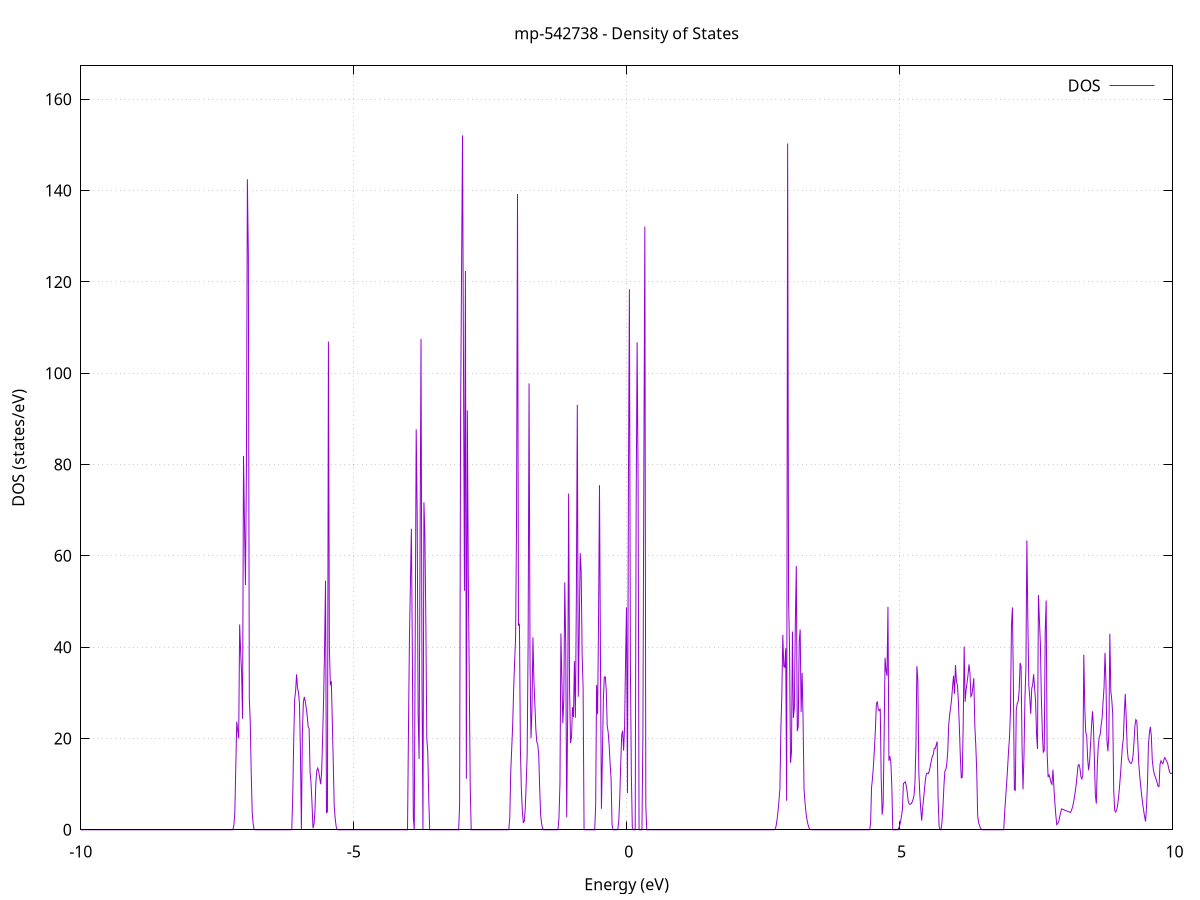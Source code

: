 set title 'mp-542738 - Density of States'
set xlabel 'Energy (eV)'
set ylabel 'DOS (states/eV)'
set grid
set xrange [-10:10]
set yrange [0:167.322]
set xzeroaxis lt -1
set terminal png size 800,600
set output 'mp-542738_dos_gnuplot.png'
plot '-' using 1:2 with lines title 'DOS'
-21.104900 0.000000
-21.087200 0.000000
-21.069500 0.000000
-21.051800 0.000000
-21.034200 0.000000
-21.016500 0.000000
-20.998800 0.000000
-20.981100 0.000000
-20.963500 0.000000
-20.945800 0.000000
-20.928100 0.000000
-20.910500 0.000000
-20.892800 0.000000
-20.875100 0.000000
-20.857400 0.000000
-20.839800 0.000000
-20.822100 0.000000
-20.804400 0.000000
-20.786700 0.000000
-20.769100 0.000000
-20.751400 0.000000
-20.733700 0.000000
-20.716000 0.000000
-20.698400 0.000000
-20.680700 0.000000
-20.663000 0.000000
-20.645300 0.000000
-20.627700 0.000000
-20.610000 0.000000
-20.592300 0.000000
-20.574700 0.000000
-20.557000 0.000000
-20.539300 0.000000
-20.521600 0.000000
-20.504000 0.000000
-20.486300 0.000000
-20.468600 0.000000
-20.450900 0.000000
-20.433300 0.000000
-20.415600 0.000000
-20.397900 0.000000
-20.380200 0.000000
-20.362600 0.000000
-20.344900 0.000000
-20.327200 0.000000
-20.309500 0.000000
-20.291900 0.000000
-20.274200 0.000000
-20.256500 0.000000
-20.238900 0.000000
-20.221200 0.000000
-20.203500 0.000000
-20.185800 0.000000
-20.168200 0.000000
-20.150500 0.000000
-20.132800 0.000000
-20.115100 0.000000
-20.097500 0.000000
-20.079800 0.000000
-20.062100 0.000000
-20.044400 0.000000
-20.026800 0.000000
-20.009100 0.000000
-19.991400 0.000000
-19.973700 0.000000
-19.956100 0.000000
-19.938400 0.000000
-19.920700 0.000000
-19.903100 0.000000
-19.885400 0.000000
-19.867700 0.000000
-19.850000 0.000000
-19.832400 0.000000
-19.814700 0.000000
-19.797000 0.000000
-19.779300 0.000000
-19.761700 0.000000
-19.744000 0.000000
-19.726300 0.000000
-19.708600 0.000000
-19.691000 0.000000
-19.673300 0.000000
-19.655600 0.000000
-19.637900 0.000000
-19.620300 0.000000
-19.602600 0.000000
-19.584900 0.000000
-19.567200 0.000000
-19.549600 0.000000
-19.531900 0.000000
-19.514200 0.000000
-19.496600 1.220700
-19.478900 98.846300
-19.461200 0.000000
-19.443500 235.333400
-19.425900 0.000000
-19.408200 0.000000
-19.390500 0.000000
-19.372800 0.000000
-19.355200 0.000000
-19.337500 0.000000
-19.319800 0.000000
-19.302100 0.000000
-19.284500 0.000000
-19.266800 0.000000
-19.249100 0.000000
-19.231400 0.000000
-19.213800 0.000000
-19.196100 0.000000
-19.178400 0.000000
-19.160800 0.000000
-19.143100 0.000000
-19.125400 0.000000
-19.107700 0.000000
-19.090100 0.000000
-19.072400 0.000000
-19.054700 0.000000
-19.037000 0.000000
-19.019400 0.000000
-19.001700 0.000000
-18.984000 0.000000
-18.966300 0.000000
-18.948700 0.000000
-18.931000 0.000000
-18.913300 0.000000
-18.895600 0.000000
-18.878000 0.000000
-18.860300 0.000000
-18.842600 0.000000
-18.825000 0.000000
-18.807300 0.000000
-18.789600 0.000000
-18.771900 0.000000
-18.754300 0.000000
-18.736600 0.000000
-18.718900 0.000000
-18.701200 0.000000
-18.683600 0.000000
-18.665900 0.000000
-18.648200 0.000000
-18.630500 0.000000
-18.612900 0.000000
-18.595200 0.000000
-18.577500 0.000000
-18.559800 0.000000
-18.542200 0.000000
-18.524500 0.000000
-18.506800 0.000000
-18.489200 0.000000
-18.471500 0.000000
-18.453800 0.000000
-18.436100 0.000000
-18.418500 0.000000
-18.400800 0.000000
-18.383100 0.000000
-18.365400 0.000000
-18.347800 0.000000
-18.330100 0.000000
-18.312400 0.000000
-18.294700 0.000000
-18.277100 0.000000
-18.259400 0.000000
-18.241700 0.000000
-18.224000 0.000000
-18.206400 0.000000
-18.188700 0.000000
-18.171000 0.000000
-18.153300 0.000000
-18.135700 0.000000
-18.118000 0.000000
-18.100300 0.000000
-18.082700 0.000000
-18.065000 0.000000
-18.047300 0.000000
-18.029600 0.000000
-18.012000 0.000000
-17.994300 0.000000
-17.976600 0.000000
-17.958900 0.000000
-17.941300 0.000000
-17.923600 0.000000
-17.905900 0.000000
-17.888200 0.000000
-17.870600 0.000000
-17.852900 0.000000
-17.835200 0.000000
-17.817500 0.000000
-17.799900 0.000000
-17.782200 0.000000
-17.764500 0.000000
-17.746900 0.000000
-17.729200 0.000000
-17.711500 0.000000
-17.693800 0.000000
-17.676200 0.000000
-17.658500 0.000000
-17.640800 0.000000
-17.623100 0.000000
-17.605500 0.000000
-17.587800 0.000000
-17.570100 0.000000
-17.552400 0.000000
-17.534800 0.000000
-17.517100 553.607400
-17.499400 309.672000
-17.481700 405.131600
-17.464100 0.000000
-17.446400 0.000000
-17.428700 0.000000
-17.411100 0.000000
-17.393400 0.000000
-17.375700 0.000000
-17.358000 0.000000
-17.340400 0.000000
-17.322700 0.000000
-17.305000 0.000000
-17.287300 0.000000
-17.269700 0.000000
-17.252000 0.000000
-17.234300 0.000000
-17.216600 0.000000
-17.199000 0.000000
-17.181300 0.000000
-17.163600 0.000000
-17.145900 0.000000
-17.128300 0.000000
-17.110600 0.000000
-17.092900 0.000000
-17.075300 0.000000
-17.057600 0.000000
-17.039900 0.000000
-17.022200 0.000000
-17.004600 0.000000
-16.986900 0.000000
-16.969200 0.000000
-16.951500 0.000000
-16.933900 0.000000
-16.916200 0.000000
-16.898500 0.000000
-16.880800 0.000000
-16.863200 0.000000
-16.845500 0.000000
-16.827800 0.000000
-16.810100 0.000000
-16.792500 0.000000
-16.774800 0.000000
-16.757100 0.000000
-16.739500 0.000000
-16.721800 0.000000
-16.704100 0.000000
-16.686400 0.000000
-16.668800 0.000000
-16.651100 0.000000
-16.633400 0.000000
-16.615700 0.000000
-16.598100 0.000000
-16.580400 0.000000
-16.562700 0.000000
-16.545000 0.000000
-16.527400 0.000000
-16.509700 0.000000
-16.492000 0.000000
-16.474300 0.000000
-16.456700 0.000000
-16.439000 0.000000
-16.421300 0.000000
-16.403600 0.000000
-16.386000 0.000000
-16.368300 0.000000
-16.350600 0.000000
-16.333000 0.000000
-16.315300 0.000000
-16.297600 0.000000
-16.279900 0.000000
-16.262300 0.000000
-16.244600 0.000000
-16.226900 0.000000
-16.209200 0.000000
-16.191600 0.000000
-16.173900 0.000000
-16.156200 0.000000
-16.138500 0.000000
-16.120900 0.000000
-16.103200 0.000000
-16.085500 0.000000
-16.067800 0.000000
-16.050200 0.000000
-16.032500 0.000000
-16.014800 0.000000
-15.997200 0.000000
-15.979500 0.000000
-15.961800 0.000000
-15.944100 0.000000
-15.926500 0.000000
-15.908800 0.000000
-15.891100 0.000000
-15.873400 0.000000
-15.855800 0.000000
-15.838100 0.000000
-15.820400 0.000000
-15.802700 0.000000
-15.785100 0.000000
-15.767400 0.000000
-15.749700 0.000000
-15.732000 0.000000
-15.714400 0.000000
-15.696700 0.000000
-15.679000 0.000000
-15.661400 0.000000
-15.643700 0.000000
-15.626000 0.000000
-15.608300 0.000000
-15.590700 0.000000
-15.573000 0.000000
-15.555300 0.000000
-15.537600 0.000000
-15.520000 0.000000
-15.502300 0.000000
-15.484600 0.000000
-15.466900 0.000000
-15.449300 0.000000
-15.431600 0.000000
-15.413900 0.000000
-15.396200 0.000000
-15.378600 0.000000
-15.360900 0.000000
-15.343200 0.000000
-15.325600 0.000000
-15.307900 0.000000
-15.290200 0.000000
-15.272500 0.000000
-15.254900 0.000000
-15.237200 0.000000
-15.219500 0.000000
-15.201800 0.000000
-15.184200 0.000000
-15.166500 0.000000
-15.148800 0.000000
-15.131100 0.000000
-15.113500 0.000000
-15.095800 0.000000
-15.078100 0.000000
-15.060400 0.000000
-15.042800 0.000000
-15.025100 0.000000
-15.007400 0.000000
-14.989700 0.000000
-14.972100 0.000000
-14.954400 0.000000
-14.936700 0.000000
-14.919100 0.000000
-14.901400 0.000000
-14.883700 0.000000
-14.866000 0.000000
-14.848400 0.000000
-14.830700 0.000000
-14.813000 0.000000
-14.795300 0.000000
-14.777700 0.000000
-14.760000 53.977500
-14.742300 120.367500
-14.724600 217.012500
-14.707000 0.000000
-14.689300 0.000000
-14.671600 0.000000
-14.653900 0.000000
-14.636300 0.000000
-14.618600 0.000000
-14.600900 0.000000
-14.583300 0.000000
-14.565600 0.000000
-14.547900 0.000000
-14.530200 0.000000
-14.512600 0.000000
-14.494900 0.000000
-14.477200 0.000000
-14.459500 0.000000
-14.441900 0.000000
-14.424200 0.000000
-14.406500 0.000000
-14.388800 0.000000
-14.371200 0.000000
-14.353500 0.000000
-14.335800 0.000000
-14.318100 0.000000
-14.300500 0.000000
-14.282800 0.000000
-14.265100 0.000000
-14.247500 0.000000
-14.229800 0.000000
-14.212100 0.000000
-14.194400 0.000000
-14.176800 0.000000
-14.159100 0.000000
-14.141400 0.000000
-14.123700 0.000000
-14.106100 0.000000
-14.088400 0.000000
-14.070700 0.000000
-14.053000 0.000000
-14.035400 0.000000
-14.017700 0.000000
-14.000000 0.000000
-13.982300 0.000000
-13.964700 0.000000
-13.947000 0.000000
-13.929300 0.000000
-13.911700 0.000000
-13.894000 0.000000
-13.876300 0.000000
-13.858600 0.000000
-13.841000 0.000000
-13.823300 0.000000
-13.805600 91.597300
-13.787900 147.670400
-13.770300 30.937300
-13.752600 0.000000
-13.734900 0.000000
-13.717200 0.000000
-13.699600 0.000000
-13.681900 0.000000
-13.664200 0.000000
-13.646500 0.000000
-13.628900 0.000000
-13.611200 0.000000
-13.593500 0.000000
-13.575900 0.000000
-13.558200 0.000000
-13.540500 0.000000
-13.522800 0.000000
-13.505200 0.000000
-13.487500 0.000000
-13.469800 0.000000
-13.452100 0.000000
-13.434500 0.000000
-13.416800 0.000000
-13.399100 0.000000
-13.381400 0.000000
-13.363800 0.000000
-13.346100 0.000000
-13.328400 0.000000
-13.310700 0.000000
-13.293100 0.000000
-13.275400 0.000000
-13.257700 0.000000
-13.240000 0.000000
-13.222400 0.000000
-13.204700 0.000000
-13.187000 0.000000
-13.169400 0.000000
-13.151700 0.000000
-13.134000 0.000000
-13.116300 0.000000
-13.098700 0.000000
-13.081000 0.000000
-13.063300 0.000000
-13.045600 0.000000
-13.028000 0.000000
-13.010300 0.000000
-12.992600 0.000000
-12.974900 0.000000
-12.957300 0.000000
-12.939600 0.000000
-12.921900 0.000000
-12.904200 0.000000
-12.886600 0.000000
-12.868900 0.000000
-12.851200 0.000000
-12.833600 0.000000
-12.815900 0.000000
-12.798200 0.000000
-12.780500 0.000000
-12.762900 0.000000
-12.745200 0.000000
-12.727500 0.000000
-12.709800 0.000000
-12.692200 0.000000
-12.674500 0.000000
-12.656800 0.000000
-12.639100 0.000000
-12.621500 0.000000
-12.603800 0.000000
-12.586100 0.000000
-12.568400 0.000000
-12.550800 0.000000
-12.533100 0.000000
-12.515400 0.000000
-12.497800 0.000000
-12.480100 0.000000
-12.462400 0.000000
-12.444700 0.000000
-12.427100 0.000000
-12.409400 0.000000
-12.391700 0.000000
-12.374000 0.000000
-12.356400 0.000000
-12.338700 0.000000
-12.321000 0.000000
-12.303300 0.000000
-12.285700 0.000000
-12.268000 0.000000
-12.250300 0.000000
-12.232600 0.000000
-12.215000 0.000000
-12.197300 0.000000
-12.179600 0.000000
-12.162000 0.000000
-12.144300 0.000000
-12.126600 0.000000
-12.108900 0.000000
-12.091300 0.000000
-12.073600 0.000000
-12.055900 0.000000
-12.038200 0.000000
-12.020600 0.000000
-12.002900 0.000000
-11.985200 0.000000
-11.967500 0.000000
-11.949900 0.000000
-11.932200 0.000000
-11.914500 0.000000
-11.896800 0.000000
-11.879200 0.000000
-11.861500 0.000000
-11.843800 0.000000
-11.826100 0.000000
-11.808500 0.000000
-11.790800 0.000000
-11.773100 0.000000
-11.755500 0.000000
-11.737800 0.000000
-11.720100 0.000000
-11.702400 0.000000
-11.684800 0.000000
-11.667100 0.000000
-11.649400 0.000000
-11.631700 0.000000
-11.614100 0.000000
-11.596400 0.000000
-11.578700 0.000000
-11.561000 0.000000
-11.543400 0.000000
-11.525700 0.000000
-11.508000 0.000000
-11.490300 0.000000
-11.472700 0.000000
-11.455000 0.000000
-11.437300 0.000000
-11.419700 0.000000
-11.402000 0.000000
-11.384300 0.000000
-11.366600 0.000000
-11.349000 0.000000
-11.331300 0.000000
-11.313600 0.000000
-11.295900 0.000000
-11.278300 0.000000
-11.260600 0.000000
-11.242900 0.000000
-11.225200 0.000000
-11.207600 0.000000
-11.189900 0.000000
-11.172200 0.000000
-11.154500 0.000000
-11.136900 0.000000
-11.119200 0.000000
-11.101500 0.000000
-11.083900 0.000000
-11.066200 0.000000
-11.048500 0.000000
-11.030800 0.000000
-11.013200 0.000000
-10.995500 0.000000
-10.977800 0.000000
-10.960100 0.000000
-10.942500 0.000000
-10.924800 0.000000
-10.907100 0.000000
-10.889400 0.000000
-10.871800 0.000000
-10.854100 0.000000
-10.836400 0.000000
-10.818700 0.000000
-10.801100 0.000000
-10.783400 0.000000
-10.765700 0.000000
-10.748100 0.000000
-10.730400 0.000000
-10.712700 0.000000
-10.695000 0.000000
-10.677400 0.000000
-10.659700 0.000000
-10.642000 0.000000
-10.624300 0.000000
-10.606700 0.000000
-10.589000 0.000000
-10.571300 0.000000
-10.553600 0.000000
-10.536000 0.000000
-10.518300 0.000000
-10.500600 0.000000
-10.482900 0.000000
-10.465300 0.000000
-10.447600 0.000000
-10.429900 0.000000
-10.412300 0.000000
-10.394600 0.000000
-10.376900 0.000000
-10.359200 0.000000
-10.341600 0.000000
-10.323900 0.000000
-10.306200 2.166300
-10.288500 28.654900
-10.270900 111.388900
-10.253200 134.723100
-10.235500 3.741900
-10.217800 34.759200
-10.200200 106.744100
-10.182500 132.540600
-10.164800 40.682200
-10.147100 0.000000
-10.129500 0.000000
-10.111800 0.000000
-10.094100 0.000000
-10.076400 0.000000
-10.058800 0.000000
-10.041100 0.000000
-10.023400 0.000000
-10.005800 0.000000
-9.988100 0.000000
-9.970400 0.000000
-9.952700 0.000000
-9.935100 0.000000
-9.917400 0.000000
-9.899700 0.000000
-9.882000 0.000000
-9.864400 0.000000
-9.846700 0.000000
-9.829000 0.000000
-9.811300 0.000000
-9.793700 0.000000
-9.776000 0.000000
-9.758300 0.000000
-9.740600 0.000000
-9.723000 0.000000
-9.705300 0.000000
-9.687600 0.000000
-9.670000 0.000000
-9.652300 0.000000
-9.634600 0.000000
-9.616900 0.000000
-9.599300 0.000000
-9.581600 0.000000
-9.563900 0.000000
-9.546200 0.000000
-9.528600 0.000000
-9.510900 0.000000
-9.493200 0.000000
-9.475500 0.000000
-9.457900 0.000000
-9.440200 0.000000
-9.422500 0.000000
-9.404800 0.000000
-9.387200 0.000000
-9.369500 0.000000
-9.351800 0.000000
-9.334200 0.000000
-9.316500 0.000000
-9.298800 0.000000
-9.281100 0.000000
-9.263500 0.000000
-9.245800 0.000000
-9.228100 0.000000
-9.210400 0.000000
-9.192800 0.000000
-9.175100 0.000000
-9.157400 0.000000
-9.139700 0.000000
-9.122100 0.000000
-9.104400 0.000000
-9.086700 0.000000
-9.069000 0.000000
-9.051400 0.000000
-9.033700 0.000000
-9.016000 0.000000
-8.998400 0.000000
-8.980700 0.000000
-8.963000 0.000000
-8.945300 0.000000
-8.927700 0.000000
-8.910000 0.000000
-8.892300 0.000000
-8.874600 0.000000
-8.857000 0.000000
-8.839300 0.000000
-8.821600 0.000000
-8.803900 0.000000
-8.786300 0.000000
-8.768600 0.000000
-8.750900 0.000000
-8.733200 0.000000
-8.715600 0.000000
-8.697900 0.000000
-8.680200 0.000000
-8.662500 0.000000
-8.644900 0.000000
-8.627200 0.000000
-8.609500 0.000000
-8.591900 0.000000
-8.574200 0.000000
-8.556500 0.000000
-8.538800 0.000000
-8.521200 0.000000
-8.503500 0.000000
-8.485800 0.000000
-8.468100 0.000000
-8.450500 0.000000
-8.432800 0.000000
-8.415100 0.000000
-8.397400 0.000000
-8.379800 0.000000
-8.362100 0.000000
-8.344400 0.000000
-8.326700 0.000000
-8.309100 0.000000
-8.291400 0.000000
-8.273700 0.000000
-8.256100 0.000000
-8.238400 0.000000
-8.220700 0.000000
-8.203000 0.000000
-8.185400 0.000000
-8.167700 0.000000
-8.150000 0.000000
-8.132300 0.000000
-8.114700 0.000000
-8.097000 0.000000
-8.079300 0.000000
-8.061600 0.000000
-8.044000 0.000000
-8.026300 0.000000
-8.008600 0.000000
-7.990900 0.000000
-7.973300 0.000000
-7.955600 0.000000
-7.937900 0.000000
-7.920300 0.000000
-7.902600 0.000000
-7.884900 0.000000
-7.867200 0.000000
-7.849600 0.000000
-7.831900 0.000000
-7.814200 0.000000
-7.796500 0.000000
-7.778900 0.000000
-7.761200 0.000000
-7.743500 0.000000
-7.725800 0.000000
-7.708200 0.000000
-7.690500 0.000000
-7.672800 0.000000
-7.655100 0.000000
-7.637500 0.000000
-7.619800 0.000000
-7.602100 0.000000
-7.584500 0.000000
-7.566800 0.000000
-7.549100 0.000000
-7.531400 0.000000
-7.513800 0.000000
-7.496100 0.000000
-7.478400 0.000000
-7.460700 0.000000
-7.443100 0.000000
-7.425400 0.000000
-7.407700 0.000000
-7.390000 0.000000
-7.372400 0.000000
-7.354700 0.000000
-7.337000 0.000000
-7.319300 0.000000
-7.301700 0.000000
-7.284000 0.000000
-7.266300 0.000000
-7.248700 0.000000
-7.231000 0.000000
-7.213300 0.000000
-7.195600 0.965800
-7.178000 3.912800
-7.160300 13.811600
-7.142600 23.671400
-7.124900 21.794300
-7.107300 20.034100
-7.089600 44.979600
-7.071900 39.027900
-7.054200 34.356200
-7.036600 24.338700
-7.018900 81.897400
-7.001200 67.185600
-6.983500 53.600600
-6.965900 79.009200
-6.948200 142.478800
-6.930500 125.981700
-6.912800 28.729000
-6.895200 23.439800
-6.877500 12.203100
-6.859800 3.846000
-6.842200 1.271300
-6.824500 0.086400
-6.806800 0.000000
-6.789100 0.000000
-6.771500 0.000000
-6.753800 0.000000
-6.736100 0.000000
-6.718400 0.000000
-6.700800 0.000000
-6.683100 0.000000
-6.665400 0.000000
-6.647700 0.000000
-6.630100 0.000000
-6.612400 0.000000
-6.594700 0.000000
-6.577000 0.000000
-6.559400 0.000000
-6.541700 0.000000
-6.524000 0.000000
-6.506400 0.000000
-6.488700 0.000000
-6.471000 0.000000
-6.453300 0.000000
-6.435700 0.000000
-6.418000 0.000000
-6.400300 0.000000
-6.382600 0.000000
-6.365000 0.000000
-6.347300 0.000000
-6.329600 0.000000
-6.311900 0.000000
-6.294300 0.000000
-6.276600 0.000000
-6.258900 0.000000
-6.241200 0.000000
-6.223600 0.000000
-6.205900 0.000000
-6.188200 0.000000
-6.170600 0.000000
-6.152900 0.000000
-6.135200 0.000000
-6.117500 6.931300
-6.099900 19.203300
-6.082200 28.519400
-6.064500 30.308800
-6.046800 34.044300
-6.029200 31.071100
-6.011500 30.133200
-5.993800 27.648500
-5.976100 16.898400
-5.958500 0.000000
-5.940800 20.974000
-5.923100 27.874700
-5.905400 29.103800
-5.887800 28.139100
-5.870100 26.693300
-5.852400 24.991500
-5.834800 22.554500
-5.817100 22.240400
-5.799400 12.644500
-5.781700 10.093500
-5.764100 5.710200
-5.746400 0.362300
-5.728700 1.132500
-5.711000 3.894700
-5.693400 10.422000
-5.675700 12.989200
-5.658000 13.516000
-5.640300 12.704200
-5.622700 11.319200
-5.605000 9.982600
-5.587300 12.803900
-5.569600 20.067700
-5.552000 28.518000
-5.534300 39.362400
-5.516600 54.530900
-5.499000 3.765000
-5.481300 3.942000
-5.463600 106.938700
-5.445900 40.150000
-5.428300 31.655300
-5.410600 32.539300
-5.392900 24.144500
-5.375200 14.997600
-5.357600 5.270600
-5.339900 2.501300
-5.322200 0.752200
-5.304500 0.023400
-5.286900 0.000000
-5.269200 0.000000
-5.251500 0.000000
-5.233800 0.000000
-5.216200 0.000000
-5.198500 0.000000
-5.180800 0.000000
-5.163100 0.000000
-5.145500 0.000000
-5.127800 0.000000
-5.110100 0.000000
-5.092500 0.000000
-5.074800 0.000000
-5.057100 0.000000
-5.039400 0.000000
-5.021800 0.000000
-5.004100 0.000000
-4.986400 0.000000
-4.968700 0.000000
-4.951100 0.000000
-4.933400 0.000000
-4.915700 0.000000
-4.898000 0.000000
-4.880400 0.000000
-4.862700 0.000000
-4.845000 0.000000
-4.827300 0.000000
-4.809700 0.000000
-4.792000 0.000000
-4.774300 0.000000
-4.756700 0.000000
-4.739000 0.000000
-4.721300 0.000000
-4.703600 0.000000
-4.686000 0.000000
-4.668300 0.000000
-4.650600 0.000000
-4.632900 0.000000
-4.615300 0.000000
-4.597600 0.000000
-4.579900 0.000000
-4.562200 0.000000
-4.544600 0.000000
-4.526900 0.000000
-4.509200 0.000000
-4.491500 0.000000
-4.473900 0.000000
-4.456200 0.000000
-4.438500 0.000000
-4.420900 0.000000
-4.403200 0.000000
-4.385500 0.000000
-4.367800 0.000000
-4.350200 0.000000
-4.332500 0.000000
-4.314800 0.000000
-4.297100 0.000000
-4.279500 0.000000
-4.261800 0.000000
-4.244100 0.000000
-4.226400 0.000000
-4.208800 0.000000
-4.191100 0.000000
-4.173400 0.000000
-4.155700 0.000000
-4.138100 0.000000
-4.120400 0.000000
-4.102700 0.000000
-4.085100 0.000000
-4.067400 0.000000
-4.049700 0.000000
-4.032000 0.000000
-4.014400 0.000000
-3.996700 22.153600
-3.979000 42.183400
-3.961300 53.864800
-3.943700 65.944600
-3.926000 39.144600
-3.908300 2.651100
-3.890600 0.000000
-3.873000 43.332500
-3.855300 87.717800
-3.837600 69.260800
-3.819900 25.233500
-3.802300 15.470300
-3.784600 62.807400
-3.766900 107.538100
-3.749200 32.522900
-3.731600 0.000000
-3.713900 71.724700
-3.696200 64.466100
-3.678600 45.450300
-3.660900 19.857000
-3.643200 17.090300
-3.625500 6.765700
-3.607900 0.000000
-3.590200 0.000000
-3.572500 0.000000
-3.554800 0.000000
-3.537200 0.000000
-3.519500 0.000000
-3.501800 0.000000
-3.484100 0.000000
-3.466500 0.000000
-3.448800 0.000000
-3.431100 0.000000
-3.413400 0.000000
-3.395800 0.000000
-3.378100 0.000000
-3.360400 0.000000
-3.342800 0.000000
-3.325100 0.000000
-3.307400 0.000000
-3.289700 0.000000
-3.272100 0.000000
-3.254400 0.000000
-3.236700 0.000000
-3.219000 0.000000
-3.201400 0.000000
-3.183700 0.000000
-3.166000 0.000000
-3.148300 0.000000
-3.130700 0.000000
-3.113000 0.000000
-3.095300 0.000000
-3.077600 0.000000
-3.060000 5.322300
-3.042300 90.211800
-3.024600 121.880700
-3.007000 152.110800
-2.989300 103.028800
-2.971600 52.364600
-2.953900 122.392800
-2.936300 11.145200
-2.918600 91.877000
-2.900900 55.690000
-2.883200 32.993700
-2.865600 9.294800
-2.847900 0.000000
-2.830200 0.000000
-2.812500 0.000000
-2.794900 0.000000
-2.777200 0.000000
-2.759500 0.000000
-2.741800 0.000000
-2.724200 0.000000
-2.706500 0.000000
-2.688800 0.000000
-2.671200 0.000000
-2.653500 0.000000
-2.635800 0.000000
-2.618100 0.000000
-2.600500 0.000000
-2.582800 0.000000
-2.565100 0.000000
-2.547400 0.000000
-2.529800 0.000000
-2.512100 0.000000
-2.494400 0.000000
-2.476700 0.000000
-2.459100 0.000000
-2.441400 0.000000
-2.423700 0.000000
-2.406000 0.000000
-2.388400 0.000000
-2.370700 0.000000
-2.353000 0.000000
-2.335400 0.000000
-2.317700 0.000000
-2.300000 0.000000
-2.282300 0.000000
-2.264700 0.000000
-2.247000 0.000000
-2.229300 0.000000
-2.211600 0.000000
-2.194000 0.000000
-2.176300 0.000000
-2.158600 0.048400
-2.140900 2.655300
-2.123300 12.680100
-2.105600 17.817800
-2.087900 22.892200
-2.070200 30.745900
-2.052600 36.680700
-2.034900 41.756800
-2.017200 67.274300
-1.999500 139.263300
-1.981900 44.712800
-1.964200 45.150100
-1.946500 17.719700
-1.928900 8.941700
-1.911200 4.142400
-1.893500 1.591400
-1.875800 1.813600
-1.858200 4.557900
-1.840500 9.954500
-1.822800 16.369300
-1.805100 40.477500
-1.787500 97.766000
-1.769800 36.657100
-1.752100 20.067700
-1.734400 26.352400
-1.716800 42.168400
-1.699100 32.760100
-1.681400 27.563900
-1.663700 22.032600
-1.646100 19.264900
-1.628400 18.674300
-1.610700 16.494700
-1.593100 9.182000
-1.575400 3.197800
-1.557700 1.385200
-1.540000 0.320000
-1.522400 0.000000
-1.504700 0.000000
-1.487000 0.000000
-1.469300 0.000000
-1.451700 0.000000
-1.434000 0.000000
-1.416300 0.000000
-1.398600 0.000000
-1.381000 0.000000
-1.363300 0.000000
-1.345600 0.000000
-1.327900 0.000000
-1.310300 0.000000
-1.292600 0.000000
-1.274900 0.000000
-1.257300 0.000000
-1.239600 2.687800
-1.221900 10.067200
-1.204200 42.996000
-1.186600 33.013800
-1.168900 23.329700
-1.151200 28.741300
-1.133500 54.208800
-1.115900 40.461800
-1.098200 2.728100
-1.080500 25.378700
-1.062800 73.668000
-1.045200 30.629600
-1.027500 19.002300
-1.009800 20.346600
-0.992100 26.857100
-0.974500 24.664100
-0.956800 36.955100
-0.939100 24.546700
-0.921500 50.291000
-0.903800 93.065500
-0.886100 29.143300
-0.868400 43.249400
-0.850800 60.605200
-0.833100 56.469500
-0.815400 38.249200
-0.797700 30.984100
-0.780100 0.000000
-0.762400 0.000000
-0.744700 0.000000
-0.727000 0.000000
-0.709400 0.000000
-0.691700 0.000000
-0.674000 0.000000
-0.656300 0.000000
-0.638700 0.000000
-0.621000 0.000000
-0.603300 0.000000
-0.585600 0.000000
-0.568000 5.068900
-0.550300 31.702500
-0.532600 25.293200
-0.515000 45.508900
-0.497300 75.480700
-0.479600 37.155900
-0.461900 4.602100
-0.444300 16.073100
-0.426600 28.611500
-0.408900 33.481400
-0.391200 33.498900
-0.373600 30.544800
-0.355900 22.791700
-0.338200 21.338100
-0.320500 18.542300
-0.302900 14.498800
-0.285200 11.171800
-0.267500 1.101400
-0.249800 0.000000
-0.232200 0.000000
-0.214500 0.000000
-0.196800 0.000000
-0.179200 0.000000
-0.161500 0.114700
-0.143800 2.041500
-0.126100 7.095800
-0.108500 14.454700
-0.090800 20.725700
-0.073100 21.694900
-0.055400 17.320200
-0.037800 22.562700
-0.020100 36.989900
-0.002400 48.722100
0.015300 8.042600
0.032900 76.419000
0.050600 118.394600
0.068300 36.616200
0.086000 12.134400
0.103600 0.701600
0.121300 0.000000
0.139000 0.000000
0.156600 0.000000
0.174300 71.058600
0.192000 106.763400
0.209700 76.190900
0.227300 0.000000
0.245000 0.000000
0.262700 0.000000
0.280400 0.000000
0.298000 21.123700
0.315700 81.027800
0.333400 132.120900
0.351100 5.092400
0.368700 0.000000
0.386400 0.000000
0.404100 0.000000
0.421800 0.000000
0.439400 0.000000
0.457100 0.000000
0.474800 0.000000
0.492400 0.000000
0.510100 0.000000
0.527800 0.000000
0.545500 0.000000
0.563100 0.000000
0.580800 0.000000
0.598500 0.000000
0.616200 0.000000
0.633800 0.000000
0.651500 0.000000
0.669200 0.000000
0.686900 0.000000
0.704500 0.000000
0.722200 0.000000
0.739900 0.000000
0.757600 0.000000
0.775200 0.000000
0.792900 0.000000
0.810600 0.000000
0.828200 0.000000
0.845900 0.000000
0.863600 0.000000
0.881300 0.000000
0.898900 0.000000
0.916600 0.000000
0.934300 0.000000
0.952000 0.000000
0.969600 0.000000
0.987300 0.000000
1.005000 0.000000
1.022700 0.000000
1.040300 0.000000
1.058000 0.000000
1.075700 0.000000
1.093400 0.000000
1.111000 0.000000
1.128700 0.000000
1.146400 0.000000
1.164100 0.000000
1.181700 0.000000
1.199400 0.000000
1.217100 0.000000
1.234700 0.000000
1.252400 0.000000
1.270100 0.000000
1.287800 0.000000
1.305400 0.000000
1.323100 0.000000
1.340800 0.000000
1.358500 0.000000
1.376100 0.000000
1.393800 0.000000
1.411500 0.000000
1.429200 0.000000
1.446800 0.000000
1.464500 0.000000
1.482200 0.000000
1.499900 0.000000
1.517500 0.000000
1.535200 0.000000
1.552900 0.000000
1.570500 0.000000
1.588200 0.000000
1.605900 0.000000
1.623600 0.000000
1.641200 0.000000
1.658900 0.000000
1.676600 0.000000
1.694300 0.000000
1.711900 0.000000
1.729600 0.000000
1.747300 0.000000
1.765000 0.000000
1.782600 0.000000
1.800300 0.000000
1.818000 0.000000
1.835700 0.000000
1.853300 0.000000
1.871000 0.000000
1.888700 0.000000
1.906300 0.000000
1.924000 0.000000
1.941700 0.000000
1.959400 0.000000
1.977000 0.000000
1.994700 0.000000
2.012400 0.000000
2.030100 0.000000
2.047700 0.000000
2.065400 0.000000
2.083100 0.000000
2.100800 0.000000
2.118400 0.000000
2.136100 0.000000
2.153800 0.000000
2.171500 0.000000
2.189100 0.000000
2.206800 0.000000
2.224500 0.000000
2.242100 0.000000
2.259800 0.000000
2.277500 0.000000
2.295200 0.000000
2.312800 0.000000
2.330500 0.000000
2.348200 0.000000
2.365900 0.000000
2.383500 0.000000
2.401200 0.000000
2.418900 0.000000
2.436600 0.000000
2.454200 0.000000
2.471900 0.000000
2.489600 0.000000
2.507300 0.000000
2.524900 0.000000
2.542600 0.000000
2.560300 0.000000
2.578000 0.000000
2.595600 0.000000
2.613300 0.000000
2.631000 0.000000
2.648600 0.000000
2.666300 0.000000
2.684000 0.000000
2.701700 0.000000
2.719300 0.093600
2.737000 0.785600
2.754700 2.129300
2.772400 3.956600
2.790000 6.231900
2.807700 8.955200
2.825400 22.021100
2.843100 29.757500
2.860700 42.675500
2.878400 35.762600
2.896100 35.609700
2.913800 39.759500
2.931400 6.340900
2.949100 150.320700
2.966800 50.315700
2.984400 39.488600
3.002100 14.668100
3.019800 17.023500
3.037500 43.419200
3.055100 24.517000
3.072800 26.772800
3.090500 45.515800
3.108200 57.761600
3.125800 21.618300
3.143500 22.598800
3.161200 41.227000
3.178900 43.852500
3.196500 25.805800
3.214200 34.384700
3.231900 24.433200
3.249600 8.901100
3.267200 6.017100
3.284900 3.816300
3.302600 2.298200
3.320200 1.261000
3.337900 0.532800
3.355600 0.113500
3.373300 0.000000
3.390900 0.000000
3.408600 0.000000
3.426300 0.000000
3.444000 0.000000
3.461600 0.000000
3.479300 0.000000
3.497000 0.000000
3.514700 0.000000
3.532300 0.000000
3.550000 0.000000
3.567700 0.000000
3.585400 0.000000
3.603000 0.000000
3.620700 0.000000
3.638400 0.000000
3.656000 0.000000
3.673700 0.000000
3.691400 0.000000
3.709100 0.000000
3.726700 0.000000
3.744400 0.000000
3.762100 0.000000
3.779800 0.000000
3.797400 0.000000
3.815100 0.000000
3.832800 0.000000
3.850500 0.000000
3.868100 0.000000
3.885800 0.000000
3.903500 0.000000
3.921200 0.000000
3.938800 0.000000
3.956500 0.000000
3.974200 0.000000
3.991800 0.000000
4.009500 0.000000
4.027200 0.000000
4.044900 0.000000
4.062500 0.000000
4.080200 0.000000
4.097900 0.000000
4.115600 0.000000
4.133200 0.000000
4.150900 0.000000
4.168600 0.000000
4.186300 0.000000
4.203900 0.000000
4.221600 0.000000
4.239300 0.000000
4.257000 0.000000
4.274600 0.000000
4.292300 0.000000
4.310000 0.000000
4.327700 0.000000
4.345300 0.000000
4.363000 0.000000
4.380700 0.000000
4.398300 0.000000
4.416000 0.000000
4.433700 0.000000
4.451400 0.000000
4.469000 1.429900
4.486700 9.259000
4.504400 11.329400
4.522100 14.170400
4.539700 17.809700
4.557400 22.084300
4.575100 27.597400
4.592800 28.099300
4.610400 26.271400
4.628100 26.080500
4.645800 26.548900
4.663500 11.316200
4.681100 3.300100
4.698800 5.486300
4.716500 19.734200
4.734100 37.686900
4.751800 34.880000
4.769500 33.732100
4.787200 48.822200
4.804800 15.131100
4.822500 16.108000
4.840200 14.764600
4.857900 9.524300
4.875500 0.000000
4.893200 0.000000
4.910900 0.000000
4.928600 0.000000
4.946200 0.000000
4.963900 0.006900
4.981600 0.247000
4.999300 0.830100
5.016900 1.756000
5.034600 2.920800
5.052300 4.497000
5.069900 10.128100
5.087600 10.298800
5.105300 10.508700
5.123000 9.578000
5.140600 8.159100
5.158300 6.252000
5.176000 5.675700
5.193700 5.559800
5.211300 5.680300
5.229000 6.037200
5.246700 6.630500
5.264400 7.507800
5.282000 10.322700
5.299700 18.574100
5.317400 35.841800
5.335100 32.843900
5.352700 12.583600
5.370400 7.879000
5.388100 4.503600
5.405700 2.006800
5.423400 4.865900
5.441100 6.953000
5.458800 9.217500
5.476400 11.300700
5.494100 12.338300
5.511800 12.413600
5.529500 12.323600
5.547100 13.001700
5.564800 14.108200
5.582500 15.164400
5.600200 16.082400
5.617800 16.488700
5.635500 17.842500
5.653200 17.817200
5.670900 18.552500
5.688500 19.337400
5.706200 6.890600
5.723900 0.767300
5.741600 0.000000
5.759200 0.000000
5.776900 1.612200
5.794600 4.965000
5.812200 9.560100
5.829900 12.863100
5.847600 13.173900
5.865300 14.397700
5.882900 17.311100
5.900600 22.987000
5.918300 25.272600
5.936000 26.815700
5.953600 28.698300
5.971300 31.323600
5.989000 33.746300
6.006700 29.793100
6.024300 36.073000
6.042000 32.515400
6.059700 31.693500
6.077400 28.195200
6.095000 22.548000
6.112700 16.165700
6.130400 11.370900
6.148000 11.489300
6.165700 23.118800
6.183400 40.145100
6.201100 28.026500
6.218700 30.627300
6.236400 32.211500
6.254100 33.943600
6.271800 36.227100
6.289400 34.313800
6.307100 29.180200
6.324800 29.551500
6.342500 31.192500
6.360100 33.213900
6.377800 23.019500
6.395500 18.723400
6.413200 12.971000
6.430800 3.076700
6.448500 1.541900
6.466200 0.868900
6.483800 0.387600
6.501500 0.098000
6.519200 0.000000
6.536900 0.000000
6.554500 0.000000
6.572200 0.000000
6.589900 0.000000
6.607600 0.000000
6.625200 0.000000
6.642900 0.000000
6.660600 0.000000
6.678300 0.000000
6.695900 0.000000
6.713600 0.000000
6.731300 0.000000
6.749000 0.000000
6.766600 0.000000
6.784300 0.000000
6.802000 0.000000
6.819600 0.000000
6.837300 0.000000
6.855000 0.000000
6.872700 0.000000
6.890300 0.000000
6.908000 0.000000
6.925700 3.898400
6.943400 7.017900
6.961000 10.053800
6.978700 13.467100
6.996400 17.257900
7.014100 20.211500
7.031700 26.111000
7.049400 44.552300
7.067100 48.722100
7.084800 31.960500
7.102400 8.818500
7.120100 8.645300
7.137800 26.194300
7.155400 27.651500
7.173100 28.148900
7.190800 30.483900
7.208500 36.557000
7.226100 35.764700
7.243800 18.267800
7.261500 8.844200
7.279200 16.334700
7.296800 28.915700
7.314500 35.408000
7.332200 63.376500
7.349900 45.943100
7.367500 31.642500
7.385200 28.999600
7.402900 25.371700
7.420600 30.898400
7.438200 31.771000
7.455900 34.065500
7.473600 31.025300
7.491300 28.325600
7.508900 21.089100
7.526600 17.686800
7.544300 51.402400
7.561900 45.937400
7.579600 40.821000
7.597300 28.999800
7.615000 21.566800
7.632600 17.012800
7.650300 17.312600
7.668000 43.428700
7.685700 50.208800
7.703300 16.879700
7.721000 11.547300
7.738700 11.986500
7.756400 11.317800
7.774000 10.355900
7.791700 9.953900
7.809400 13.139400
7.827100 9.343700
7.844700 5.957600
7.862400 3.210900
7.880100 1.128300
7.897700 1.394900
7.915400 1.788800
7.933100 2.802500
7.950800 3.784000
7.968400 4.573800
7.986100 4.515000
8.003800 4.423500
8.021500 4.299400
8.039100 4.224200
8.056800 4.149500
8.074500 4.068100
8.092200 3.980000
8.109800 3.885100
8.127500 3.783400
8.145200 4.128600
8.162900 4.759100
8.180500 5.603200
8.198200 6.760600
8.215900 8.142300
8.233500 9.698800
8.251200 11.770600
8.268900 14.104900
8.286600 14.300900
8.304200 13.472300
8.321900 11.659300
8.339600 11.148400
8.357300 12.038800
8.374900 38.347800
8.392600 26.889700
8.410300 21.371200
8.428000 20.676700
8.445600 15.567200
8.463300 13.048900
8.481000 14.886500
8.498700 18.702000
8.516300 22.603200
8.534000 25.945900
8.551700 22.757000
8.569300 15.336500
8.587000 7.550200
8.604700 5.724400
8.622400 14.112100
8.640000 18.323000
8.657700 20.282200
8.675400 20.912100
8.693100 22.978100
8.710700 24.522900
8.728400 28.044300
8.746100 31.223300
8.763800 38.765400
8.781400 31.997300
8.799100 19.478000
8.816800 17.198300
8.834500 21.097500
8.852100 42.923300
8.869800 30.403100
8.887500 28.456000
8.905100 25.368300
8.922800 8.733300
8.940500 4.275200
8.958200 3.897300
8.975800 4.242400
8.993500 5.310700
9.011200 7.036000
9.028900 9.297700
9.046500 11.995300
9.064200 15.090300
9.081900 18.233500
9.099600 19.954100
9.117200 25.552900
9.134900 29.753200
9.152600 24.407000
9.170300 17.783400
9.187900 15.568600
9.205600 15.039700
9.223300 14.683700
9.241000 14.504500
9.258600 14.855500
9.276300 16.108000
9.294000 19.039900
9.311600 22.781900
9.329300 24.124300
9.347000 23.727900
9.364700 19.266600
9.382300 14.437900
9.400000 11.770300
9.417700 9.530700
9.435400 7.529400
9.453000 5.766400
9.470700 4.241700
9.488400 2.937700
9.506100 1.820900
9.523700 4.919500
9.541400 9.937200
9.559100 18.683400
9.576800 21.200000
9.594400 22.552300
9.612100 20.511100
9.629800 15.237400
9.647400 13.317000
9.665100 12.278400
9.682800 11.651200
9.700500 11.050200
9.718100 10.320400
9.735800 9.487000
9.753500 9.487100
9.771200 14.285600
9.788800 15.118300
9.806500 14.694600
9.824200 14.465700
9.841900 15.356400
9.859500 15.803900
9.877200 15.367200
9.894900 14.992000
9.912600 14.461400
9.930200 13.443700
9.947900 12.626200
9.965600 12.310400
9.983200 12.384000
10.000900 12.312600
10.018600 11.860500
10.036300 11.487100
10.053900 11.354600
10.071600 11.235900
10.089300 11.414700
10.107000 10.887700
10.124600 10.886900
10.142300 10.033400
10.160000 11.432200
10.177700 16.080700
10.195300 17.254500
10.213000 19.069600
10.230700 20.659200
10.248400 19.523800
10.266000 16.627600
10.283700 13.397200
10.301400 11.298900
10.319000 9.512900
10.336700 8.489800
10.354400 9.102900
10.372100 8.895900
10.389700 8.397400
10.407400 7.819300
10.425100 7.249400
10.442800 6.220100
10.460400 2.430800
10.478100 3.809900
10.495800 6.268100
10.513500 10.575100
10.531100 11.496700
10.548800 12.061700
10.566500 14.950300
10.584200 19.048000
10.601800 18.495500
10.619500 16.436800
10.637200 14.483900
10.654900 12.636900
10.672500 11.146700
10.690200 10.245900
10.707900 9.964500
10.725500 20.341200
10.743200 19.775300
10.760900 4.017700
10.778600 3.661100
10.796200 4.945300
10.813900 10.515100
10.831600 30.655900
10.849300 35.111400
10.866900 19.379500
10.884600 14.250300
10.902300 12.685600
10.920000 11.693500
10.937600 11.164200
10.955300 10.988600
10.973000 12.544700
10.990700 13.464900
11.008300 14.075900
11.026000 14.642700
11.043700 29.298600
11.061300 34.508500
11.079000 25.888500
11.096700 25.647800
11.114400 26.165200
11.132000 20.060000
11.149700 18.364700
11.167400 17.269900
11.185100 15.187700
11.202700 8.673600
11.220400 6.114900
11.238100 3.802400
11.255800 2.113900
11.273400 26.400900
11.291100 34.681000
11.308800 39.014900
11.326500 38.564400
11.344100 30.849800
11.361800 24.596300
11.379500 19.019700
11.397100 18.610600
11.414800 13.840900
11.432500 30.379200
11.450200 27.984600
11.467800 21.489700
11.485500 20.366600
11.503200 19.236400
11.520900 23.137800
11.538500 19.267000
11.556200 17.153300
11.573900 17.288400
11.591600 17.213500
11.609200 16.648400
11.626900 15.070300
11.644600 13.437700
11.662300 12.029700
11.679900 10.567100
11.697600 10.938000
11.715300 12.067100
11.732900 13.620200
11.750600 15.632500
11.768300 14.753900
11.786000 16.528900
11.803600 19.432100
11.821300 28.887200
11.839000 26.369400
11.856700 28.705400
11.874300 29.516500
11.892000 26.371800
11.909700 25.937200
11.927400 21.234600
11.945000 19.841300
11.962700 18.352600
11.980400 15.134200
11.998100 14.807700
12.015700 14.250100
12.033400 13.151800
12.051100 11.830700
12.068700 10.675500
12.086400 9.875100
12.104100 10.498700
12.121800 11.698700
12.139400 13.104300
12.157100 14.832000
12.174800 17.011600
12.192500 25.795500
12.210100 11.520800
12.227800 12.259200
12.245500 15.086400
12.263200 25.703300
12.280800 24.017500
12.298500 22.178400
12.316200 19.655700
12.333900 13.917300
12.351500 15.562800
12.369200 17.109600
12.386900 18.498200
12.404600 18.772500
12.422200 17.818700
12.439900 17.378400
12.457600 18.626900
12.475200 15.270300
12.492900 12.151800
12.510600 9.005500
12.528300 6.488700
12.545900 4.545900
12.563600 2.950200
12.581300 1.677000
12.599000 0.726300
12.616600 0.098300
12.634300 0.000300
12.652000 0.000000
12.669700 0.000000
12.687300 0.000000
12.705000 0.000000
12.722700 0.000000
12.740400 0.000000
12.758000 0.000000
12.775700 0.000000
12.793400 0.000000
12.811000 0.000000
12.828700 0.000000
12.846400 0.000000
12.864100 0.000000
12.881700 0.000000
12.899400 0.000000
12.917100 0.000000
12.934800 0.000000
12.952400 0.000000
12.970100 0.000000
12.987800 0.000000
13.005500 0.000000
13.023100 0.000000
13.040800 0.000000
13.058500 0.000000
13.076200 0.000000
13.093800 0.000000
13.111500 0.000000
13.129200 0.000000
13.146800 0.000000
13.164500 0.000000
13.182200 0.000000
13.199900 0.000000
13.217500 0.000000
13.235200 0.000000
13.252900 0.000000
13.270600 0.000000
13.288200 0.000000
13.305900 0.000000
13.323600 0.000000
13.341300 0.000000
13.358900 0.000000
13.376600 0.000000
13.394300 0.000000
13.412000 0.000000
13.429600 0.000000
13.447300 0.000000
13.465000 0.000000
13.482600 0.000000
13.500300 0.000000
13.518000 0.000000
13.535700 0.000000
13.553300 0.000000
13.571000 0.000000
13.588700 0.000000
13.606400 0.000000
13.624000 0.000000
13.641700 0.000000
13.659400 0.000000
13.677100 0.000000
13.694700 0.000000
13.712400 0.000000
13.730100 0.000000
13.747800 0.000000
13.765400 0.000000
13.783100 0.000000
13.800800 0.000000
13.818500 0.000000
13.836100 0.000000
13.853800 0.000000
13.871500 0.000000
13.889100 0.000000
13.906800 0.000000
13.924500 0.000000
13.942200 0.000000
13.959800 0.000000
13.977500 0.000000
13.995200 0.000000
14.012900 0.000000
14.030500 0.000000
14.048200 0.000000
14.065900 0.000000
14.083600 0.000000
14.101200 0.000000
14.118900 0.000000
14.136600 0.000000
14.154300 0.000000
14.171900 0.000000
14.189600 0.000000
14.207300 0.000000
14.224900 0.000000
14.242600 0.000000
e
